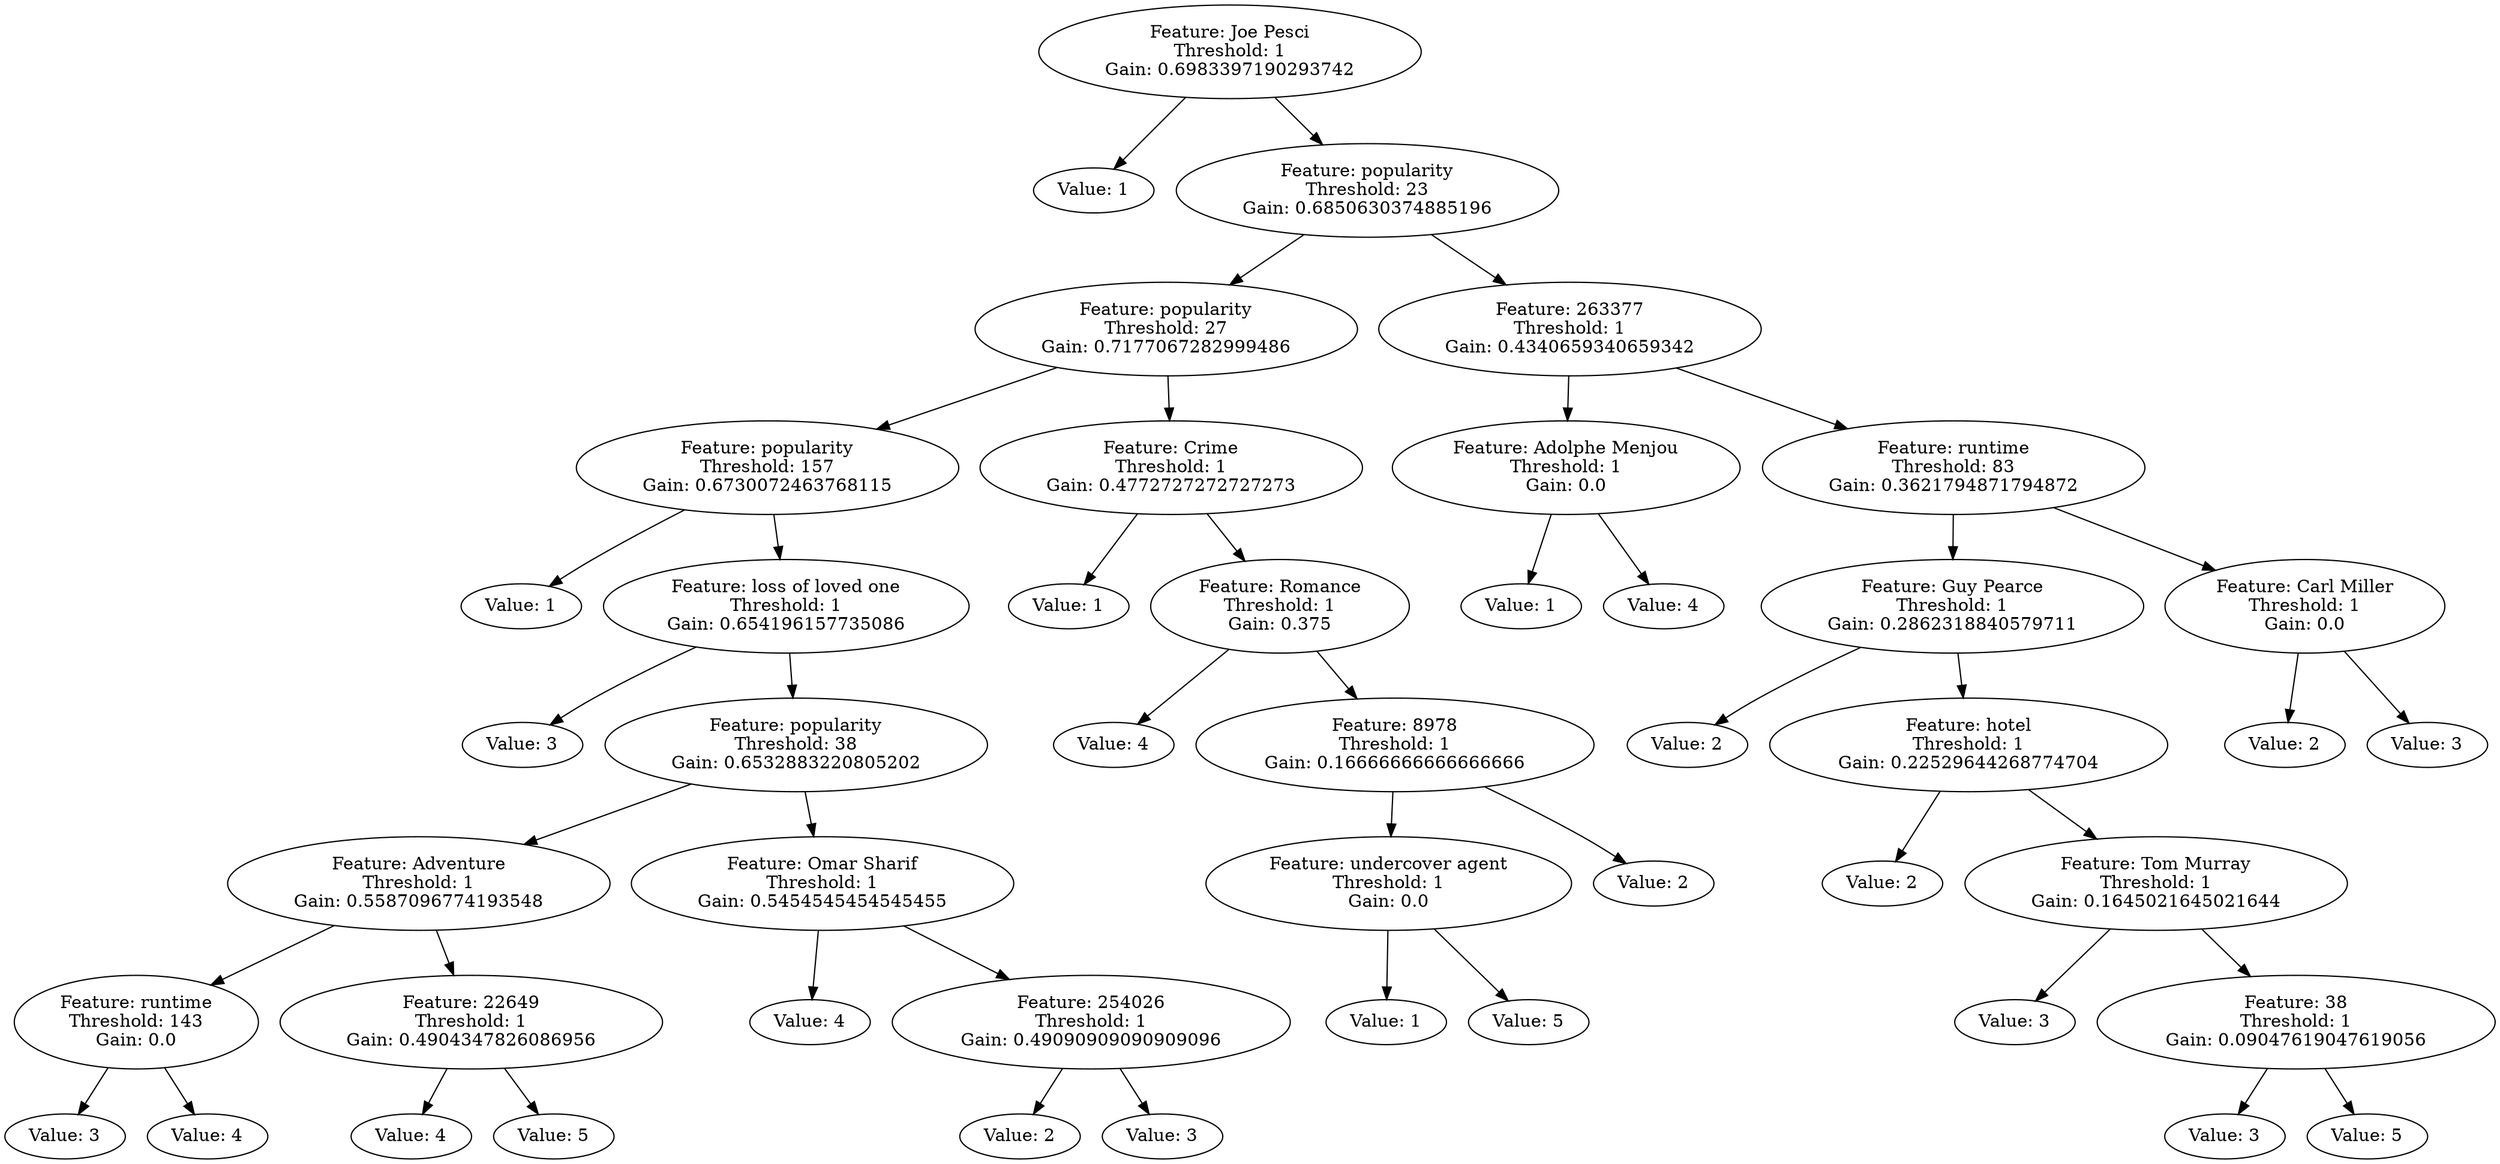 // Decision Tree
digraph {
	<classifiers.decisiontree.Node object at 0x0000020DB8FE1880> [label="Feature: Joe Pesci
Threshold: 1
Gain: 0.6983397190293742
"]
	<classifiers.decisiontree.Node object at 0x0000020DB8F48EC0> [label="Value: 1
"]
	<classifiers.decisiontree.Node object at 0x0000020DB8FE2C30> [label="Feature: popularity
Threshold: 23
Gain: 0.6850630374885196
"]
	<classifiers.decisiontree.Node object at 0x0000020DB8FE1880> -> <classifiers.decisiontree.Node object at 0x0000020DB8F48EC0>
	<classifiers.decisiontree.Node object at 0x0000020DB8FE1880> -> <classifiers.decisiontree.Node object at 0x0000020DB8FE2C30>
	<classifiers.decisiontree.Node object at 0x0000020DB8FE3230> [label="Feature: popularity
Threshold: 27
Gain: 0.7177067282999486
"]
	<classifiers.decisiontree.Node object at 0x0000020DB8FE3140> [label="Feature: 263377
Threshold: 1
Gain: 0.4340659340659342
"]
	<classifiers.decisiontree.Node object at 0x0000020DB8FE2C30> -> <classifiers.decisiontree.Node object at 0x0000020DB8FE3230>
	<classifiers.decisiontree.Node object at 0x0000020DB8FE2C30> -> <classifiers.decisiontree.Node object at 0x0000020DB8FE3140>
	<classifiers.decisiontree.Node object at 0x0000020DB8FE0F50> [label="Feature: popularity
Threshold: 157
Gain: 0.6730072463768115
"]
	<classifiers.decisiontree.Node object at 0x0000020DB8FE28A0> [label="Feature: Crime
Threshold: 1
Gain: 0.4772727272727273
"]
	<classifiers.decisiontree.Node object at 0x0000020DB8FE3230> -> <classifiers.decisiontree.Node object at 0x0000020DB8FE0F50>
	<classifiers.decisiontree.Node object at 0x0000020DB8FE3230> -> <classifiers.decisiontree.Node object at 0x0000020DB8FE28A0>
	<classifiers.decisiontree.Node object at 0x0000020DB66F6EA0> [label="Value: 1
"]
	<classifiers.decisiontree.Node object at 0x0000020DB8FE3CE0> [label="Feature: loss of loved one
Threshold: 1
Gain: 0.654196157735086
"]
	<classifiers.decisiontree.Node object at 0x0000020DB8FE0F50> -> <classifiers.decisiontree.Node object at 0x0000020DB66F6EA0>
	<classifiers.decisiontree.Node object at 0x0000020DB8FE0F50> -> <classifiers.decisiontree.Node object at 0x0000020DB8FE3CE0>
	<classifiers.decisiontree.Node object at 0x0000020DB8FE3080> [label="Value: 3
"]
	<classifiers.decisiontree.Node object at 0x0000020DB8FE1DC0> [label="Feature: popularity
Threshold: 38
Gain: 0.6532883220805202
"]
	<classifiers.decisiontree.Node object at 0x0000020DB8FE3CE0> -> <classifiers.decisiontree.Node object at 0x0000020DB8FE3080>
	<classifiers.decisiontree.Node object at 0x0000020DB8FE3CE0> -> <classifiers.decisiontree.Node object at 0x0000020DB8FE1DC0>
	<classifiers.decisiontree.Node object at 0x0000020DB8FE1730> [label="Feature: Adventure
Threshold: 1
Gain: 0.5587096774193548
"]
	<classifiers.decisiontree.Node object at 0x0000020DB8FE2030> [label="Feature: Omar Sharif
Threshold: 1
Gain: 0.5454545454545455
"]
	<classifiers.decisiontree.Node object at 0x0000020DB8FE1DC0> -> <classifiers.decisiontree.Node object at 0x0000020DB8FE1730>
	<classifiers.decisiontree.Node object at 0x0000020DB8FE1DC0> -> <classifiers.decisiontree.Node object at 0x0000020DB8FE2030>
	<classifiers.decisiontree.Node object at 0x0000020DB8FE0E00> [label="Feature: runtime
Threshold: 143
Gain: 0.0
"]
	<classifiers.decisiontree.Node object at 0x0000020DB8FE3B00> [label="Feature: 22649
Threshold: 1
Gain: 0.4904347826086956
"]
	<classifiers.decisiontree.Node object at 0x0000020DB8FE1730> -> <classifiers.decisiontree.Node object at 0x0000020DB8FE0E00>
	<classifiers.decisiontree.Node object at 0x0000020DB8FE1730> -> <classifiers.decisiontree.Node object at 0x0000020DB8FE3B00>
	<classifiers.decisiontree.Node object at 0x0000020DB8FE1640> [label="Value: 3
"]
	<classifiers.decisiontree.Node object at 0x0000020DB8FE1970> [label="Value: 4
"]
	<classifiers.decisiontree.Node object at 0x0000020DB8FE0E00> -> <classifiers.decisiontree.Node object at 0x0000020DB8FE1640>
	<classifiers.decisiontree.Node object at 0x0000020DB8FE0E00> -> <classifiers.decisiontree.Node object at 0x0000020DB8FE1970>
	<classifiers.decisiontree.Node object at 0x0000020DB8FE2780> [label="Value: 4
"]
	<classifiers.decisiontree.Node object at 0x0000020DB8FE0590> [label="Value: 5
"]
	<classifiers.decisiontree.Node object at 0x0000020DB8FE3B00> -> <classifiers.decisiontree.Node object at 0x0000020DB8FE2780>
	<classifiers.decisiontree.Node object at 0x0000020DB8FE3B00> -> <classifiers.decisiontree.Node object at 0x0000020DB8FE0590>
	<classifiers.decisiontree.Node object at 0x0000020DB8FE2150> [label="Value: 4
"]
	<classifiers.decisiontree.Node object at 0x0000020DB8FE2DE0> [label="Feature: 254026
Threshold: 1
Gain: 0.49090909090909096
"]
	<classifiers.decisiontree.Node object at 0x0000020DB8FE2030> -> <classifiers.decisiontree.Node object at 0x0000020DB8FE2150>
	<classifiers.decisiontree.Node object at 0x0000020DB8FE2030> -> <classifiers.decisiontree.Node object at 0x0000020DB8FE2DE0>
	<classifiers.decisiontree.Node object at 0x0000020DB8FE1C70> [label="Value: 2
"]
	<classifiers.decisiontree.Node object at 0x0000020DB8FE0620> [label="Value: 3
"]
	<classifiers.decisiontree.Node object at 0x0000020DB8FE2DE0> -> <classifiers.decisiontree.Node object at 0x0000020DB8FE1C70>
	<classifiers.decisiontree.Node object at 0x0000020DB8FE2DE0> -> <classifiers.decisiontree.Node object at 0x0000020DB8FE0620>
	<classifiers.decisiontree.Node object at 0x0000020DB8FE2E70> [label="Value: 1
"]
	<classifiers.decisiontree.Node object at 0x0000020DB8FE1D00> [label="Feature: Romance
Threshold: 1
Gain: 0.375
"]
	<classifiers.decisiontree.Node object at 0x0000020DB8FE28A0> -> <classifiers.decisiontree.Node object at 0x0000020DB8FE2E70>
	<classifiers.decisiontree.Node object at 0x0000020DB8FE28A0> -> <classifiers.decisiontree.Node object at 0x0000020DB8FE1D00>
	<classifiers.decisiontree.Node object at 0x0000020DB8FE2000> [label="Value: 4
"]
	<classifiers.decisiontree.Node object at 0x0000020DB8FE1B50> [label="Feature: 8978
Threshold: 1
Gain: 0.16666666666666666
"]
	<classifiers.decisiontree.Node object at 0x0000020DB8FE1D00> -> <classifiers.decisiontree.Node object at 0x0000020DB8FE2000>
	<classifiers.decisiontree.Node object at 0x0000020DB8FE1D00> -> <classifiers.decisiontree.Node object at 0x0000020DB8FE1B50>
	<classifiers.decisiontree.Node object at 0x0000020DB8FE1CD0> [label="Feature: undercover agent
Threshold: 1
Gain: 0.0
"]
	<classifiers.decisiontree.Node object at 0x0000020DB8FE27B0> [label="Value: 2
"]
	<classifiers.decisiontree.Node object at 0x0000020DB8FE1B50> -> <classifiers.decisiontree.Node object at 0x0000020DB8FE1CD0>
	<classifiers.decisiontree.Node object at 0x0000020DB8FE1B50> -> <classifiers.decisiontree.Node object at 0x0000020DB8FE27B0>
	<classifiers.decisiontree.Node object at 0x0000020DB8FE33B0> [label="Value: 1
"]
	<classifiers.decisiontree.Node object at 0x0000020DB8FE2CC0> [label="Value: 5
"]
	<classifiers.decisiontree.Node object at 0x0000020DB8FE1CD0> -> <classifiers.decisiontree.Node object at 0x0000020DB8FE33B0>
	<classifiers.decisiontree.Node object at 0x0000020DB8FE1CD0> -> <classifiers.decisiontree.Node object at 0x0000020DB8FE2CC0>
	<classifiers.decisiontree.Node object at 0x0000020DB8FE3F80> [label="Feature: Adolphe Menjou
Threshold: 1
Gain: 0.0
"]
	<classifiers.decisiontree.Node object at 0x0000020DB8FE09B0> [label="Feature: runtime
Threshold: 83
Gain: 0.3621794871794872
"]
	<classifiers.decisiontree.Node object at 0x0000020DB8FE3140> -> <classifiers.decisiontree.Node object at 0x0000020DB8FE3F80>
	<classifiers.decisiontree.Node object at 0x0000020DB8FE3140> -> <classifiers.decisiontree.Node object at 0x0000020DB8FE09B0>
	<classifiers.decisiontree.Node object at 0x0000020DB8FE37A0> [label="Value: 1
"]
	<classifiers.decisiontree.Node object at 0x0000020DB8FE3710> [label="Value: 4
"]
	<classifiers.decisiontree.Node object at 0x0000020DB8FE3F80> -> <classifiers.decisiontree.Node object at 0x0000020DB8FE37A0>
	<classifiers.decisiontree.Node object at 0x0000020DB8FE3F80> -> <classifiers.decisiontree.Node object at 0x0000020DB8FE3710>
	<classifiers.decisiontree.Node object at 0x0000020DB8FE3B90> [label="Feature: Guy Pearce
Threshold: 1
Gain: 0.2862318840579711
"]
	<classifiers.decisiontree.Node object at 0x0000020DB8FE3E30> [label="Feature: Carl Miller
Threshold: 1
Gain: 0.0
"]
	<classifiers.decisiontree.Node object at 0x0000020DB8FE09B0> -> <classifiers.decisiontree.Node object at 0x0000020DB8FE3B90>
	<classifiers.decisiontree.Node object at 0x0000020DB8FE09B0> -> <classifiers.decisiontree.Node object at 0x0000020DB8FE3E30>
	<classifiers.decisiontree.Node object at 0x0000020DB8FE1580> [label="Value: 2
"]
	<classifiers.decisiontree.Node object at 0x0000020DB8FE12E0> [label="Feature: hotel
Threshold: 1
Gain: 0.22529644268774704
"]
	<classifiers.decisiontree.Node object at 0x0000020DB8FE3B90> -> <classifiers.decisiontree.Node object at 0x0000020DB8FE1580>
	<classifiers.decisiontree.Node object at 0x0000020DB8FE3B90> -> <classifiers.decisiontree.Node object at 0x0000020DB8FE12E0>
	<classifiers.decisiontree.Node object at 0x0000020DB8FE29F0> [label="Value: 2
"]
	<classifiers.decisiontree.Node object at 0x0000020DB8FE1D30> [label="Feature: Tom Murray
Threshold: 1
Gain: 0.1645021645021644
"]
	<classifiers.decisiontree.Node object at 0x0000020DB8FE12E0> -> <classifiers.decisiontree.Node object at 0x0000020DB8FE29F0>
	<classifiers.decisiontree.Node object at 0x0000020DB8FE12E0> -> <classifiers.decisiontree.Node object at 0x0000020DB8FE1D30>
	<classifiers.decisiontree.Node object at 0x0000020DB8FE18E0> [label="Value: 3
"]
	<classifiers.decisiontree.Node object at 0x0000020DB8FE14C0> [label="Feature: 38
Threshold: 1
Gain: 0.09047619047619056
"]
	<classifiers.decisiontree.Node object at 0x0000020DB8FE1D30> -> <classifiers.decisiontree.Node object at 0x0000020DB8FE18E0>
	<classifiers.decisiontree.Node object at 0x0000020DB8FE1D30> -> <classifiers.decisiontree.Node object at 0x0000020DB8FE14C0>
	<classifiers.decisiontree.Node object at 0x0000020DB8FE28D0> [label="Value: 3
"]
	<classifiers.decisiontree.Node object at 0x0000020DB8FE0A70> [label="Value: 5
"]
	<classifiers.decisiontree.Node object at 0x0000020DB8FE14C0> -> <classifiers.decisiontree.Node object at 0x0000020DB8FE28D0>
	<classifiers.decisiontree.Node object at 0x0000020DB8FE14C0> -> <classifiers.decisiontree.Node object at 0x0000020DB8FE0A70>
	<classifiers.decisiontree.Node object at 0x0000020DB8FE39B0> [label="Value: 2
"]
	<classifiers.decisiontree.Node object at 0x0000020DB8FE0FE0> [label="Value: 3
"]
	<classifiers.decisiontree.Node object at 0x0000020DB8FE3E30> -> <classifiers.decisiontree.Node object at 0x0000020DB8FE39B0>
	<classifiers.decisiontree.Node object at 0x0000020DB8FE3E30> -> <classifiers.decisiontree.Node object at 0x0000020DB8FE0FE0>
}
